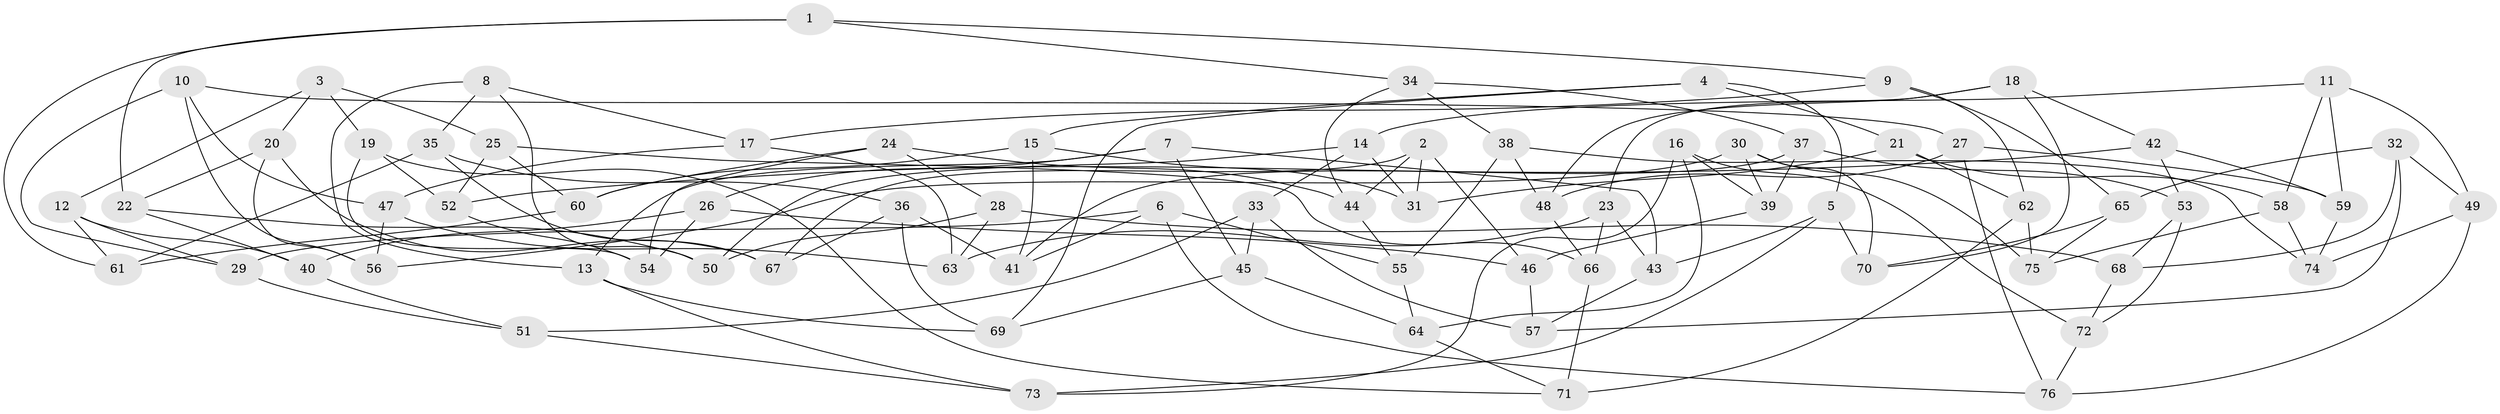 // Generated by graph-tools (version 1.1) at 2025/37/03/09/25 02:37:55]
// undirected, 76 vertices, 152 edges
graph export_dot {
graph [start="1"]
  node [color=gray90,style=filled];
  1;
  2;
  3;
  4;
  5;
  6;
  7;
  8;
  9;
  10;
  11;
  12;
  13;
  14;
  15;
  16;
  17;
  18;
  19;
  20;
  21;
  22;
  23;
  24;
  25;
  26;
  27;
  28;
  29;
  30;
  31;
  32;
  33;
  34;
  35;
  36;
  37;
  38;
  39;
  40;
  41;
  42;
  43;
  44;
  45;
  46;
  47;
  48;
  49;
  50;
  51;
  52;
  53;
  54;
  55;
  56;
  57;
  58;
  59;
  60;
  61;
  62;
  63;
  64;
  65;
  66;
  67;
  68;
  69;
  70;
  71;
  72;
  73;
  74;
  75;
  76;
  1 -- 34;
  1 -- 9;
  1 -- 22;
  1 -- 61;
  2 -- 67;
  2 -- 44;
  2 -- 31;
  2 -- 46;
  3 -- 12;
  3 -- 20;
  3 -- 19;
  3 -- 25;
  4 -- 69;
  4 -- 5;
  4 -- 15;
  4 -- 21;
  5 -- 43;
  5 -- 70;
  5 -- 73;
  6 -- 76;
  6 -- 29;
  6 -- 55;
  6 -- 41;
  7 -- 45;
  7 -- 26;
  7 -- 43;
  7 -- 13;
  8 -- 13;
  8 -- 50;
  8 -- 17;
  8 -- 35;
  9 -- 17;
  9 -- 65;
  9 -- 62;
  10 -- 56;
  10 -- 27;
  10 -- 29;
  10 -- 47;
  11 -- 49;
  11 -- 59;
  11 -- 58;
  11 -- 14;
  12 -- 40;
  12 -- 29;
  12 -- 61;
  13 -- 69;
  13 -- 73;
  14 -- 33;
  14 -- 50;
  14 -- 31;
  15 -- 31;
  15 -- 60;
  15 -- 41;
  16 -- 64;
  16 -- 39;
  16 -- 73;
  16 -- 72;
  17 -- 63;
  17 -- 47;
  18 -- 23;
  18 -- 70;
  18 -- 42;
  18 -- 48;
  19 -- 52;
  19 -- 71;
  19 -- 54;
  20 -- 56;
  20 -- 67;
  20 -- 22;
  21 -- 58;
  21 -- 31;
  21 -- 62;
  22 -- 50;
  22 -- 40;
  23 -- 63;
  23 -- 66;
  23 -- 43;
  24 -- 28;
  24 -- 54;
  24 -- 44;
  24 -- 60;
  25 -- 60;
  25 -- 66;
  25 -- 52;
  26 -- 54;
  26 -- 46;
  26 -- 40;
  27 -- 48;
  27 -- 59;
  27 -- 76;
  28 -- 50;
  28 -- 68;
  28 -- 63;
  29 -- 51;
  30 -- 70;
  30 -- 75;
  30 -- 39;
  30 -- 56;
  32 -- 68;
  32 -- 57;
  32 -- 49;
  32 -- 65;
  33 -- 45;
  33 -- 57;
  33 -- 51;
  34 -- 38;
  34 -- 37;
  34 -- 44;
  35 -- 61;
  35 -- 36;
  35 -- 67;
  36 -- 69;
  36 -- 41;
  36 -- 67;
  37 -- 39;
  37 -- 41;
  37 -- 53;
  38 -- 48;
  38 -- 74;
  38 -- 55;
  39 -- 46;
  40 -- 51;
  42 -- 52;
  42 -- 53;
  42 -- 59;
  43 -- 57;
  44 -- 55;
  45 -- 64;
  45 -- 69;
  46 -- 57;
  47 -- 63;
  47 -- 56;
  48 -- 66;
  49 -- 74;
  49 -- 76;
  51 -- 73;
  52 -- 54;
  53 -- 68;
  53 -- 72;
  55 -- 64;
  58 -- 75;
  58 -- 74;
  59 -- 74;
  60 -- 61;
  62 -- 75;
  62 -- 71;
  64 -- 71;
  65 -- 70;
  65 -- 75;
  66 -- 71;
  68 -- 72;
  72 -- 76;
}

